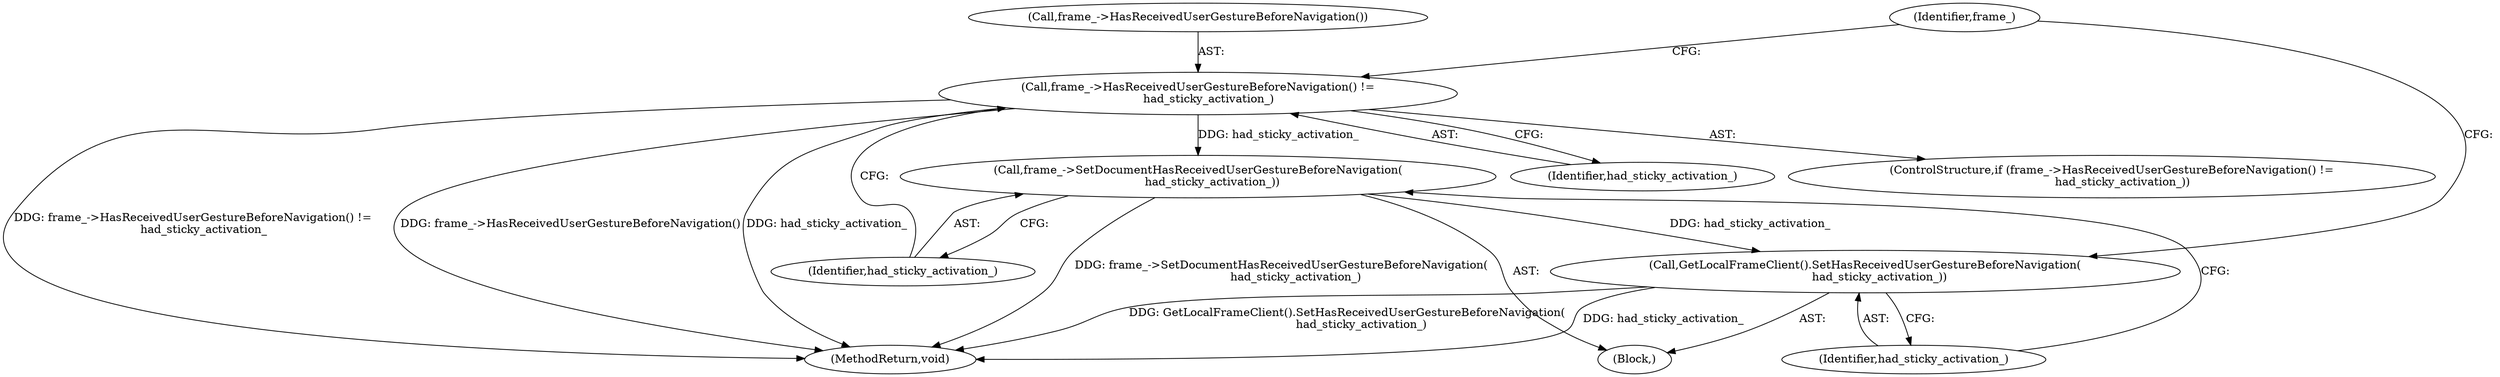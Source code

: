 digraph "0_Chrome_d683fb12566eaec180ee0e0506288f46cc7a43e7_2@API" {
"1000166" [label="(Call,frame_->HasReceivedUserGestureBeforeNavigation() !=\n      had_sticky_activation_)"];
"1000170" [label="(Call,frame_->SetDocumentHasReceivedUserGestureBeforeNavigation(\n        had_sticky_activation_))"];
"1000172" [label="(Call,GetLocalFrameClient().SetHasReceivedUserGestureBeforeNavigation(\n        had_sticky_activation_))"];
"1000168" [label="(Identifier,had_sticky_activation_)"];
"1000169" [label="(Block,)"];
"1000166" [label="(Call,frame_->HasReceivedUserGestureBeforeNavigation() !=\n      had_sticky_activation_)"];
"1000245" [label="(MethodReturn,void)"];
"1000173" [label="(Identifier,had_sticky_activation_)"];
"1000167" [label="(Call,frame_->HasReceivedUserGestureBeforeNavigation())"];
"1000165" [label="(ControlStructure,if (frame_->HasReceivedUserGestureBeforeNavigation() !=\n      had_sticky_activation_))"];
"1000170" [label="(Call,frame_->SetDocumentHasReceivedUserGestureBeforeNavigation(\n        had_sticky_activation_))"];
"1000171" [label="(Identifier,had_sticky_activation_)"];
"1000172" [label="(Call,GetLocalFrameClient().SetHasReceivedUserGestureBeforeNavigation(\n        had_sticky_activation_))"];
"1000177" [label="(Identifier,frame_)"];
"1000166" -> "1000165"  [label="AST: "];
"1000166" -> "1000168"  [label="CFG: "];
"1000167" -> "1000166"  [label="AST: "];
"1000168" -> "1000166"  [label="AST: "];
"1000171" -> "1000166"  [label="CFG: "];
"1000177" -> "1000166"  [label="CFG: "];
"1000166" -> "1000245"  [label="DDG: had_sticky_activation_"];
"1000166" -> "1000245"  [label="DDG: frame_->HasReceivedUserGestureBeforeNavigation() !=\n      had_sticky_activation_"];
"1000166" -> "1000245"  [label="DDG: frame_->HasReceivedUserGestureBeforeNavigation()"];
"1000166" -> "1000170"  [label="DDG: had_sticky_activation_"];
"1000170" -> "1000169"  [label="AST: "];
"1000170" -> "1000171"  [label="CFG: "];
"1000171" -> "1000170"  [label="AST: "];
"1000173" -> "1000170"  [label="CFG: "];
"1000170" -> "1000245"  [label="DDG: frame_->SetDocumentHasReceivedUserGestureBeforeNavigation(\n        had_sticky_activation_)"];
"1000170" -> "1000172"  [label="DDG: had_sticky_activation_"];
"1000172" -> "1000169"  [label="AST: "];
"1000172" -> "1000173"  [label="CFG: "];
"1000173" -> "1000172"  [label="AST: "];
"1000177" -> "1000172"  [label="CFG: "];
"1000172" -> "1000245"  [label="DDG: GetLocalFrameClient().SetHasReceivedUserGestureBeforeNavigation(\n        had_sticky_activation_)"];
"1000172" -> "1000245"  [label="DDG: had_sticky_activation_"];
}
